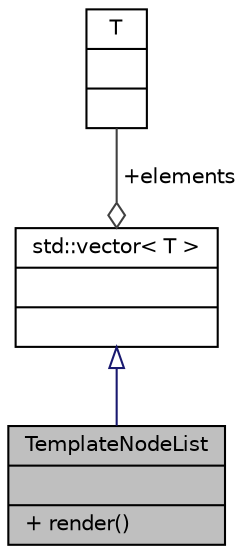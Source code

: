 digraph "TemplateNodeList"
{
 // LATEX_PDF_SIZE
  edge [fontname="Helvetica",fontsize="10",labelfontname="Helvetica",labelfontsize="10"];
  node [fontname="Helvetica",fontsize="10",shape=record];
  Node1 [label="{TemplateNodeList\n||+ render()\l}",height=0.2,width=0.4,color="black", fillcolor="grey75", style="filled", fontcolor="black",tooltip="Class representing a list of AST nodes in a template."];
  Node2 -> Node1 [dir="back",color="midnightblue",fontsize="10",style="solid",arrowtail="onormal"];
  Node2 [label="{std::vector\< T \>\n||}",height=0.2,width=0.4,color="black", fillcolor="white", style="filled",tooltip=" "];
  Node3 -> Node2 [color="grey25",fontsize="10",style="solid",label=" +elements" ,arrowhead="odiamond"];
  Node3 [label="{T\n||}",height=0.2,width=0.4,color="black", fillcolor="white", style="filled",tooltip=" "];
}
